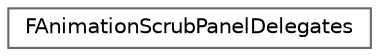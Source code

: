 digraph "Graphical Class Hierarchy"
{
 // INTERACTIVE_SVG=YES
 // LATEX_PDF_SIZE
  bgcolor="transparent";
  edge [fontname=Helvetica,fontsize=10,labelfontname=Helvetica,labelfontsize=10];
  node [fontname=Helvetica,fontsize=10,shape=box,height=0.2,width=0.4];
  rankdir="LR";
  Node0 [id="Node000000",label="FAnimationScrubPanelDelegates",height=0.2,width=0.4,color="grey40", fillcolor="white", style="filled",URL="$db/d1b/structFAnimationScrubPanelDelegates.html",tooltip="Struct to provide delegates to change the timeline behavior for certain clients."];
}
